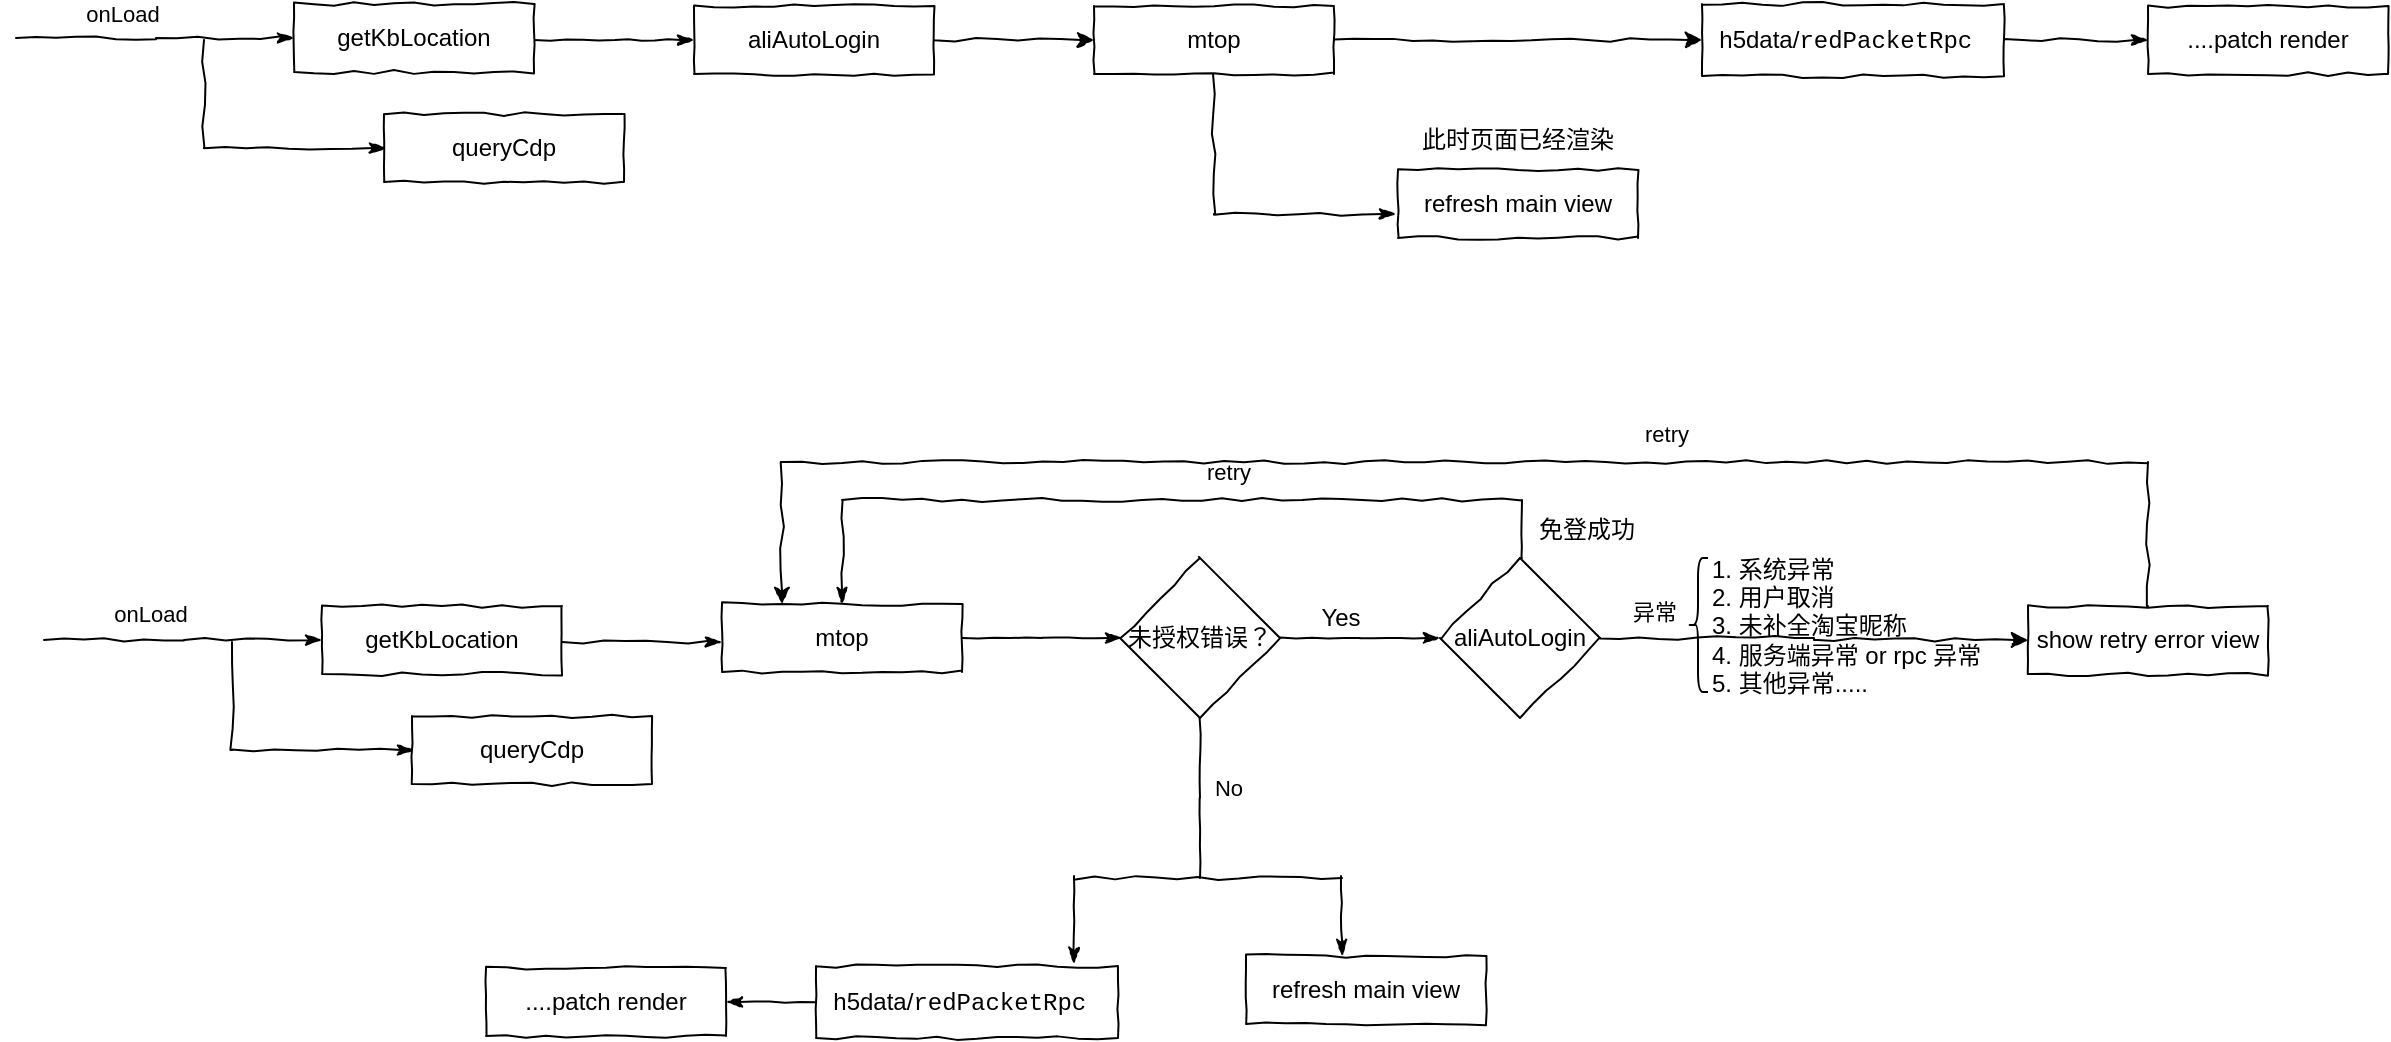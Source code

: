 <mxfile version="13.0.2" type="github">
  <diagram id="Bes2EISmO_NPxUIKqNzr" name="第 1 页">
    <mxGraphModel dx="946" dy="614" grid="0" gridSize="10" guides="1" tooltips="1" connect="1" arrows="1" fold="1" page="1" pageScale="1" pageWidth="1920" pageHeight="2200" math="0" shadow="0">
      <root>
        <mxCell id="0" />
        <mxCell id="1" parent="0" />
        <mxCell id="2uaBxg3ePG4on2EznLNG-2" value="" style="edgeStyle=orthogonalEdgeStyle;rounded=0;orthogonalLoop=1;jettySize=auto;html=1;comic=1;" parent="1" source="90oQQo36-3N7ltcqBHwb-1" target="2uaBxg3ePG4on2EznLNG-1" edge="1">
          <mxGeometry relative="1" as="geometry" />
        </mxCell>
        <mxCell id="2uaBxg3ePG4on2EznLNG-11" value="" style="edgeStyle=orthogonalEdgeStyle;rounded=0;comic=1;orthogonalLoop=1;jettySize=auto;html=1;startArrow=classicThin;startFill=1;endArrow=none;endFill=0;" parent="1" source="90oQQo36-3N7ltcqBHwb-1" edge="1">
          <mxGeometry relative="1" as="geometry">
            <mxPoint x="401" y="380" as="targetPoint" />
          </mxGeometry>
        </mxCell>
        <mxCell id="2uaBxg3ePG4on2EznLNG-12" value="onLoad" style="edgeLabel;html=1;align=center;verticalAlign=middle;resizable=0;points=[];" parent="2uaBxg3ePG4on2EznLNG-11" vertex="1" connectable="0">
          <mxGeometry x="0.25" y="-4" relative="1" as="geometry">
            <mxPoint x="-236" y="-10" as="offset" />
          </mxGeometry>
        </mxCell>
        <mxCell id="90oQQo36-3N7ltcqBHwb-1" value="aliAutoLogin" style="rounded=0;whiteSpace=wrap;html=1;comic=1;" parent="1" vertex="1">
          <mxGeometry x="481" y="363" width="120" height="34" as="geometry" />
        </mxCell>
        <mxCell id="2uaBxg3ePG4on2EznLNG-4" value="" style="edgeStyle=orthogonalEdgeStyle;rounded=0;comic=1;orthogonalLoop=1;jettySize=auto;html=1;" parent="1" source="2uaBxg3ePG4on2EznLNG-1" target="2uaBxg3ePG4on2EznLNG-3" edge="1">
          <mxGeometry relative="1" as="geometry" />
        </mxCell>
        <mxCell id="2uaBxg3ePG4on2EznLNG-1" value="mtop" style="rounded=0;whiteSpace=wrap;html=1;comic=1;" parent="1" vertex="1">
          <mxGeometry x="681" y="363" width="120" height="34" as="geometry" />
        </mxCell>
        <mxCell id="2uaBxg3ePG4on2EznLNG-16" value="" style="edgeStyle=orthogonalEdgeStyle;rounded=0;comic=1;orthogonalLoop=1;jettySize=auto;html=1;startArrow=none;startFill=0;endArrow=classicThin;endFill=1;" parent="1" source="2uaBxg3ePG4on2EznLNG-3" target="2uaBxg3ePG4on2EznLNG-14" edge="1">
          <mxGeometry relative="1" as="geometry" />
        </mxCell>
        <mxCell id="2uaBxg3ePG4on2EznLNG-3" value="h5data/&lt;span style=&quot;font-family: &amp;#34;menlo&amp;#34; , &amp;#34;monaco&amp;#34; , &amp;#34;courier new&amp;#34; , monospace&quot;&gt;redPacketRpc&amp;nbsp;&lt;/span&gt;" style="rounded=0;whiteSpace=wrap;html=1;comic=1;" parent="1" vertex="1">
          <mxGeometry x="985" y="362" width="151" height="36" as="geometry" />
        </mxCell>
        <mxCell id="2uaBxg3ePG4on2EznLNG-7" value="" style="endArrow=none;html=1;comic=1;" parent="1" edge="1">
          <mxGeometry width="50" height="50" relative="1" as="geometry">
            <mxPoint x="741" y="467" as="sourcePoint" />
            <mxPoint x="740.5" y="397" as="targetPoint" />
          </mxGeometry>
        </mxCell>
        <mxCell id="2uaBxg3ePG4on2EznLNG-9" value="" style="endArrow=classicThin;html=1;comic=1;endFill=1;" parent="1" edge="1">
          <mxGeometry width="50" height="50" relative="1" as="geometry">
            <mxPoint x="741" y="467" as="sourcePoint" />
            <mxPoint x="832" y="467" as="targetPoint" />
          </mxGeometry>
        </mxCell>
        <mxCell id="2uaBxg3ePG4on2EznLNG-13" value="refresh main view" style="rounded=0;whiteSpace=wrap;html=1;comic=1;" parent="1" vertex="1">
          <mxGeometry x="833" y="445" width="120" height="34" as="geometry" />
        </mxCell>
        <mxCell id="2uaBxg3ePG4on2EznLNG-14" value="....patch render" style="rounded=0;whiteSpace=wrap;html=1;comic=1;" parent="1" vertex="1">
          <mxGeometry x="1208" y="363" width="120" height="34" as="geometry" />
        </mxCell>
        <mxCell id="2uaBxg3ePG4on2EznLNG-17" value="此时页面已经渲染" style="text;html=1;strokeColor=none;fillColor=none;align=center;verticalAlign=middle;whiteSpace=wrap;rounded=0;" parent="1" vertex="1">
          <mxGeometry x="840" y="423" width="106" height="14" as="geometry" />
        </mxCell>
        <mxCell id="2uaBxg3ePG4on2EznLNG-20" value="" style="edgeStyle=orthogonalEdgeStyle;rounded=0;comic=1;orthogonalLoop=1;jettySize=auto;html=1;startArrow=classicThin;startFill=1;endArrow=none;endFill=0;" parent="1" source="2uaBxg3ePG4on2EznLNG-18" edge="1">
          <mxGeometry relative="1" as="geometry">
            <mxPoint x="142" y="379" as="targetPoint" />
          </mxGeometry>
        </mxCell>
        <mxCell id="2uaBxg3ePG4on2EznLNG-18" value="getKbLocation" style="rounded=0;whiteSpace=wrap;html=1;comic=1;" parent="1" vertex="1">
          <mxGeometry x="281" y="362" width="120" height="34" as="geometry" />
        </mxCell>
        <mxCell id="2uaBxg3ePG4on2EznLNG-21" value="" style="endArrow=none;html=1;comic=1;" parent="1" edge="1">
          <mxGeometry width="50" height="50" relative="1" as="geometry">
            <mxPoint x="236" y="434" as="sourcePoint" />
            <mxPoint x="236" y="380" as="targetPoint" />
          </mxGeometry>
        </mxCell>
        <mxCell id="2uaBxg3ePG4on2EznLNG-22" value="" style="endArrow=classicThin;html=1;comic=1;endFill=1;" parent="1" edge="1">
          <mxGeometry width="50" height="50" relative="1" as="geometry">
            <mxPoint x="236" y="434" as="sourcePoint" />
            <mxPoint x="327" y="434" as="targetPoint" />
          </mxGeometry>
        </mxCell>
        <mxCell id="2uaBxg3ePG4on2EznLNG-23" value="queryCdp" style="rounded=0;whiteSpace=wrap;html=1;comic=1;" parent="1" vertex="1">
          <mxGeometry x="326" y="417" width="120" height="34" as="geometry" />
        </mxCell>
        <mxCell id="2uaBxg3ePG4on2EznLNG-25" value="" style="edgeStyle=orthogonalEdgeStyle;rounded=0;comic=1;orthogonalLoop=1;jettySize=auto;html=1;startArrow=classicThin;startFill=1;endArrow=none;endFill=0;" parent="1" edge="1">
          <mxGeometry relative="1" as="geometry">
            <mxPoint x="415" y="681" as="targetPoint" />
            <mxPoint x="495" y="681" as="sourcePoint" />
          </mxGeometry>
        </mxCell>
        <mxCell id="2uaBxg3ePG4on2EznLNG-26" value="onLoad" style="edgeLabel;html=1;align=center;verticalAlign=middle;resizable=0;points=[];" parent="2uaBxg3ePG4on2EznLNG-25" vertex="1" connectable="0">
          <mxGeometry x="0.25" y="-4" relative="1" as="geometry">
            <mxPoint x="-236" y="-10" as="offset" />
          </mxGeometry>
        </mxCell>
        <mxCell id="2uaBxg3ePG4on2EznLNG-43" value="" style="edgeStyle=orthogonalEdgeStyle;rounded=0;comic=1;orthogonalLoop=1;jettySize=auto;html=1;startArrow=none;startFill=0;endArrow=classicThin;endFill=1;" parent="1" source="2uaBxg3ePG4on2EznLNG-29" edge="1">
          <mxGeometry relative="1" as="geometry">
            <mxPoint x="695" y="679" as="targetPoint" />
          </mxGeometry>
        </mxCell>
        <mxCell id="2uaBxg3ePG4on2EznLNG-29" value="mtop" style="rounded=0;whiteSpace=wrap;html=1;comic=1;" parent="1" vertex="1">
          <mxGeometry x="495" y="662" width="120" height="34" as="geometry" />
        </mxCell>
        <mxCell id="2uaBxg3ePG4on2EznLNG-30" value="" style="edgeStyle=orthogonalEdgeStyle;rounded=0;comic=1;orthogonalLoop=1;jettySize=auto;html=1;startArrow=none;startFill=0;endArrow=classicThin;endFill=1;" parent="1" source="2uaBxg3ePG4on2EznLNG-31" target="2uaBxg3ePG4on2EznLNG-35" edge="1">
          <mxGeometry relative="1" as="geometry" />
        </mxCell>
        <mxCell id="2uaBxg3ePG4on2EznLNG-31" value="h5data/&lt;span style=&quot;font-family: &amp;#34;menlo&amp;#34; , &amp;#34;monaco&amp;#34; , &amp;#34;courier new&amp;#34; , monospace&quot;&gt;redPacketRpc&amp;nbsp;&lt;/span&gt;" style="rounded=0;whiteSpace=wrap;html=1;comic=1;" parent="1" vertex="1">
          <mxGeometry x="542" y="843" width="151" height="36" as="geometry" />
        </mxCell>
        <mxCell id="2uaBxg3ePG4on2EznLNG-35" value="....patch render" style="rounded=0;whiteSpace=wrap;html=1;comic=1;" parent="1" vertex="1">
          <mxGeometry x="377" y="844" width="120" height="34" as="geometry" />
        </mxCell>
        <mxCell id="2uaBxg3ePG4on2EznLNG-37" value="" style="edgeStyle=orthogonalEdgeStyle;rounded=0;comic=1;orthogonalLoop=1;jettySize=auto;html=1;startArrow=classicThin;startFill=1;endArrow=none;endFill=0;" parent="1" source="2uaBxg3ePG4on2EznLNG-38" edge="1">
          <mxGeometry relative="1" as="geometry">
            <mxPoint x="156" y="680" as="targetPoint" />
          </mxGeometry>
        </mxCell>
        <mxCell id="2uaBxg3ePG4on2EznLNG-38" value="getKbLocation" style="rounded=0;whiteSpace=wrap;html=1;comic=1;" parent="1" vertex="1">
          <mxGeometry x="295" y="663" width="120" height="34" as="geometry" />
        </mxCell>
        <mxCell id="2uaBxg3ePG4on2EznLNG-39" value="" style="endArrow=none;html=1;comic=1;" parent="1" edge="1">
          <mxGeometry width="50" height="50" relative="1" as="geometry">
            <mxPoint x="250" y="735" as="sourcePoint" />
            <mxPoint x="250" y="681" as="targetPoint" />
          </mxGeometry>
        </mxCell>
        <mxCell id="2uaBxg3ePG4on2EznLNG-40" value="" style="endArrow=classicThin;html=1;comic=1;endFill=1;" parent="1" edge="1">
          <mxGeometry width="50" height="50" relative="1" as="geometry">
            <mxPoint x="250" y="735" as="sourcePoint" />
            <mxPoint x="341" y="735" as="targetPoint" />
          </mxGeometry>
        </mxCell>
        <mxCell id="2uaBxg3ePG4on2EznLNG-41" value="queryCdp" style="rounded=0;whiteSpace=wrap;html=1;comic=1;" parent="1" vertex="1">
          <mxGeometry x="340" y="718" width="120" height="34" as="geometry" />
        </mxCell>
        <mxCell id="2uaBxg3ePG4on2EznLNG-47" value="" style="edgeStyle=orthogonalEdgeStyle;rounded=0;comic=1;orthogonalLoop=1;jettySize=auto;html=1;startArrow=none;startFill=0;endArrow=classicThin;endFill=1;" parent="1" source="2uaBxg3ePG4on2EznLNG-45" edge="1">
          <mxGeometry relative="1" as="geometry">
            <mxPoint x="854" y="679" as="targetPoint" />
          </mxGeometry>
        </mxCell>
        <mxCell id="2uaBxg3ePG4on2EznLNG-54" value="" style="edgeStyle=orthogonalEdgeStyle;rounded=0;comic=1;orthogonalLoop=1;jettySize=auto;html=1;startArrow=none;startFill=0;endArrow=none;endFill=0;" parent="1" source="2uaBxg3ePG4on2EznLNG-45" edge="1">
          <mxGeometry relative="1" as="geometry">
            <mxPoint x="734" y="799" as="targetPoint" />
          </mxGeometry>
        </mxCell>
        <mxCell id="2uaBxg3ePG4on2EznLNG-55" value="No" style="edgeLabel;html=1;align=center;verticalAlign=middle;resizable=0;points=[];" parent="2uaBxg3ePG4on2EznLNG-54" vertex="1" connectable="0">
          <mxGeometry x="-0.15" y="1" relative="1" as="geometry">
            <mxPoint x="13" y="1" as="offset" />
          </mxGeometry>
        </mxCell>
        <mxCell id="2uaBxg3ePG4on2EznLNG-45" value="未授权错误？" style="rhombus;whiteSpace=wrap;html=1;comic=1;" parent="1" vertex="1">
          <mxGeometry x="694" y="639" width="80" height="80" as="geometry" />
        </mxCell>
        <mxCell id="2uaBxg3ePG4on2EznLNG-48" value="Yes" style="text;html=1;align=center;verticalAlign=middle;resizable=0;points=[];autosize=1;" parent="1" vertex="1">
          <mxGeometry x="789" y="660" width="30" height="18" as="geometry" />
        </mxCell>
        <mxCell id="2uaBxg3ePG4on2EznLNG-51" value="" style="edgeStyle=orthogonalEdgeStyle;rounded=0;comic=1;orthogonalLoop=1;jettySize=auto;html=1;startArrow=none;startFill=0;endArrow=classicThin;endFill=1;entryX=0.5;entryY=0;entryDx=0;entryDy=0;exitX=0.5;exitY=0;exitDx=0;exitDy=0;" parent="1" source="7KFbMOM8nA_-Wt1_a5-_-1" target="2uaBxg3ePG4on2EznLNG-29" edge="1">
          <mxGeometry relative="1" as="geometry">
            <mxPoint x="1055" y="677" as="targetPoint" />
            <Array as="points">
              <mxPoint x="895" y="610" />
              <mxPoint x="555" y="610" />
            </Array>
            <mxPoint x="975" y="677" as="sourcePoint" />
          </mxGeometry>
        </mxCell>
        <mxCell id="2uaBxg3ePG4on2EznLNG-52" value="&lt;span style=&quot;font-size: 11px&quot;&gt;retry&lt;/span&gt;" style="edgeLabel;html=1;align=center;verticalAlign=middle;resizable=0;points=[];" parent="2uaBxg3ePG4on2EznLNG-51" vertex="1" connectable="0">
          <mxGeometry x="0.071" y="3" relative="1" as="geometry">
            <mxPoint x="49" y="-17" as="offset" />
          </mxGeometry>
        </mxCell>
        <mxCell id="2uaBxg3ePG4on2EznLNG-56" value="" style="endArrow=none;html=1;comic=1;" parent="1" edge="1">
          <mxGeometry width="50" height="50" relative="1" as="geometry">
            <mxPoint x="671" y="799" as="sourcePoint" />
            <mxPoint x="805" y="799" as="targetPoint" />
          </mxGeometry>
        </mxCell>
        <mxCell id="2uaBxg3ePG4on2EznLNG-57" value="" style="endArrow=none;html=1;comic=1;endFill=0;startArrow=classicThin;startFill=1;" parent="1" edge="1">
          <mxGeometry width="50" height="50" relative="1" as="geometry">
            <mxPoint x="671" y="842" as="sourcePoint" />
            <mxPoint x="671" y="798" as="targetPoint" />
          </mxGeometry>
        </mxCell>
        <mxCell id="2uaBxg3ePG4on2EznLNG-58" value="" style="endArrow=none;html=1;comic=1;startArrow=classicThin;startFill=1;" parent="1" edge="1">
          <mxGeometry width="50" height="50" relative="1" as="geometry">
            <mxPoint x="805" y="838" as="sourcePoint" />
            <mxPoint x="804.5" y="798" as="targetPoint" />
          </mxGeometry>
        </mxCell>
        <mxCell id="2uaBxg3ePG4on2EznLNG-61" value="refresh main view" style="rounded=0;whiteSpace=wrap;html=1;comic=1;" parent="1" vertex="1">
          <mxGeometry x="757" y="838" width="120" height="34" as="geometry" />
        </mxCell>
        <mxCell id="7KFbMOM8nA_-Wt1_a5-_-6" value="" style="edgeStyle=orthogonalEdgeStyle;rounded=0;orthogonalLoop=1;jettySize=auto;html=1;comic=1;entryX=0;entryY=0.5;entryDx=0;entryDy=0;" edge="1" parent="1" source="7KFbMOM8nA_-Wt1_a5-_-1" target="7KFbMOM8nA_-Wt1_a5-_-7">
          <mxGeometry relative="1" as="geometry">
            <mxPoint x="1014" y="679" as="targetPoint" />
          </mxGeometry>
        </mxCell>
        <mxCell id="7KFbMOM8nA_-Wt1_a5-_-9" value="异常" style="edgeLabel;html=1;align=center;verticalAlign=middle;resizable=0;points=[];" vertex="1" connectable="0" parent="7KFbMOM8nA_-Wt1_a5-_-6">
          <mxGeometry x="-0.497" relative="1" as="geometry">
            <mxPoint x="-27" y="-13" as="offset" />
          </mxGeometry>
        </mxCell>
        <mxCell id="7KFbMOM8nA_-Wt1_a5-_-1" value="aliAutoLogin" style="rhombus;whiteSpace=wrap;html=1;comic=1;" vertex="1" parent="1">
          <mxGeometry x="854" y="639" width="80" height="80" as="geometry" />
        </mxCell>
        <mxCell id="7KFbMOM8nA_-Wt1_a5-_-2" value="免登成功" style="text;html=1;align=center;verticalAlign=middle;resizable=0;points=[];autosize=1;" vertex="1" parent="1">
          <mxGeometry x="898" y="616" width="58" height="18" as="geometry" />
        </mxCell>
        <mxCell id="7KFbMOM8nA_-Wt1_a5-_-22" value="" style="edgeStyle=orthogonalEdgeStyle;rounded=0;comic=1;orthogonalLoop=1;jettySize=auto;html=1;entryX=0.25;entryY=0;entryDx=0;entryDy=0;" edge="1" parent="1" source="7KFbMOM8nA_-Wt1_a5-_-7" target="2uaBxg3ePG4on2EznLNG-29">
          <mxGeometry relative="1" as="geometry">
            <mxPoint x="609" y="590" as="targetPoint" />
            <Array as="points">
              <mxPoint x="1208" y="591" />
              <mxPoint x="525" y="591" />
            </Array>
          </mxGeometry>
        </mxCell>
        <mxCell id="7KFbMOM8nA_-Wt1_a5-_-23" value="retry" style="edgeLabel;html=1;align=center;verticalAlign=middle;resizable=0;points=[];" vertex="1" connectable="0" parent="7KFbMOM8nA_-Wt1_a5-_-22">
          <mxGeometry x="-0.24" y="1" relative="1" as="geometry">
            <mxPoint x="1" y="-15" as="offset" />
          </mxGeometry>
        </mxCell>
        <mxCell id="7KFbMOM8nA_-Wt1_a5-_-7" value="show retry error view" style="rounded=0;whiteSpace=wrap;html=1;comic=1;" vertex="1" parent="1">
          <mxGeometry x="1148" y="663" width="120" height="34" as="geometry" />
        </mxCell>
        <mxCell id="7KFbMOM8nA_-Wt1_a5-_-8" value="" style="shape=curlyBracket;whiteSpace=wrap;html=1;rounded=1;" vertex="1" parent="1">
          <mxGeometry x="978" y="639" width="10" height="67" as="geometry" />
        </mxCell>
        <mxCell id="7KFbMOM8nA_-Wt1_a5-_-10" value="1. 系统异常&lt;br&gt;2. 用户取消&lt;br&gt;3. 未补全淘宝昵称&lt;br&gt;4. 服务端异常 or rpc 异常&lt;br&gt;5. 其他异常....." style="text;html=1;align=left;verticalAlign=middle;resizable=0;points=[];autosize=1;" vertex="1" parent="1">
          <mxGeometry x="988" y="635.5" width="145" height="74" as="geometry" />
        </mxCell>
      </root>
    </mxGraphModel>
  </diagram>
</mxfile>
